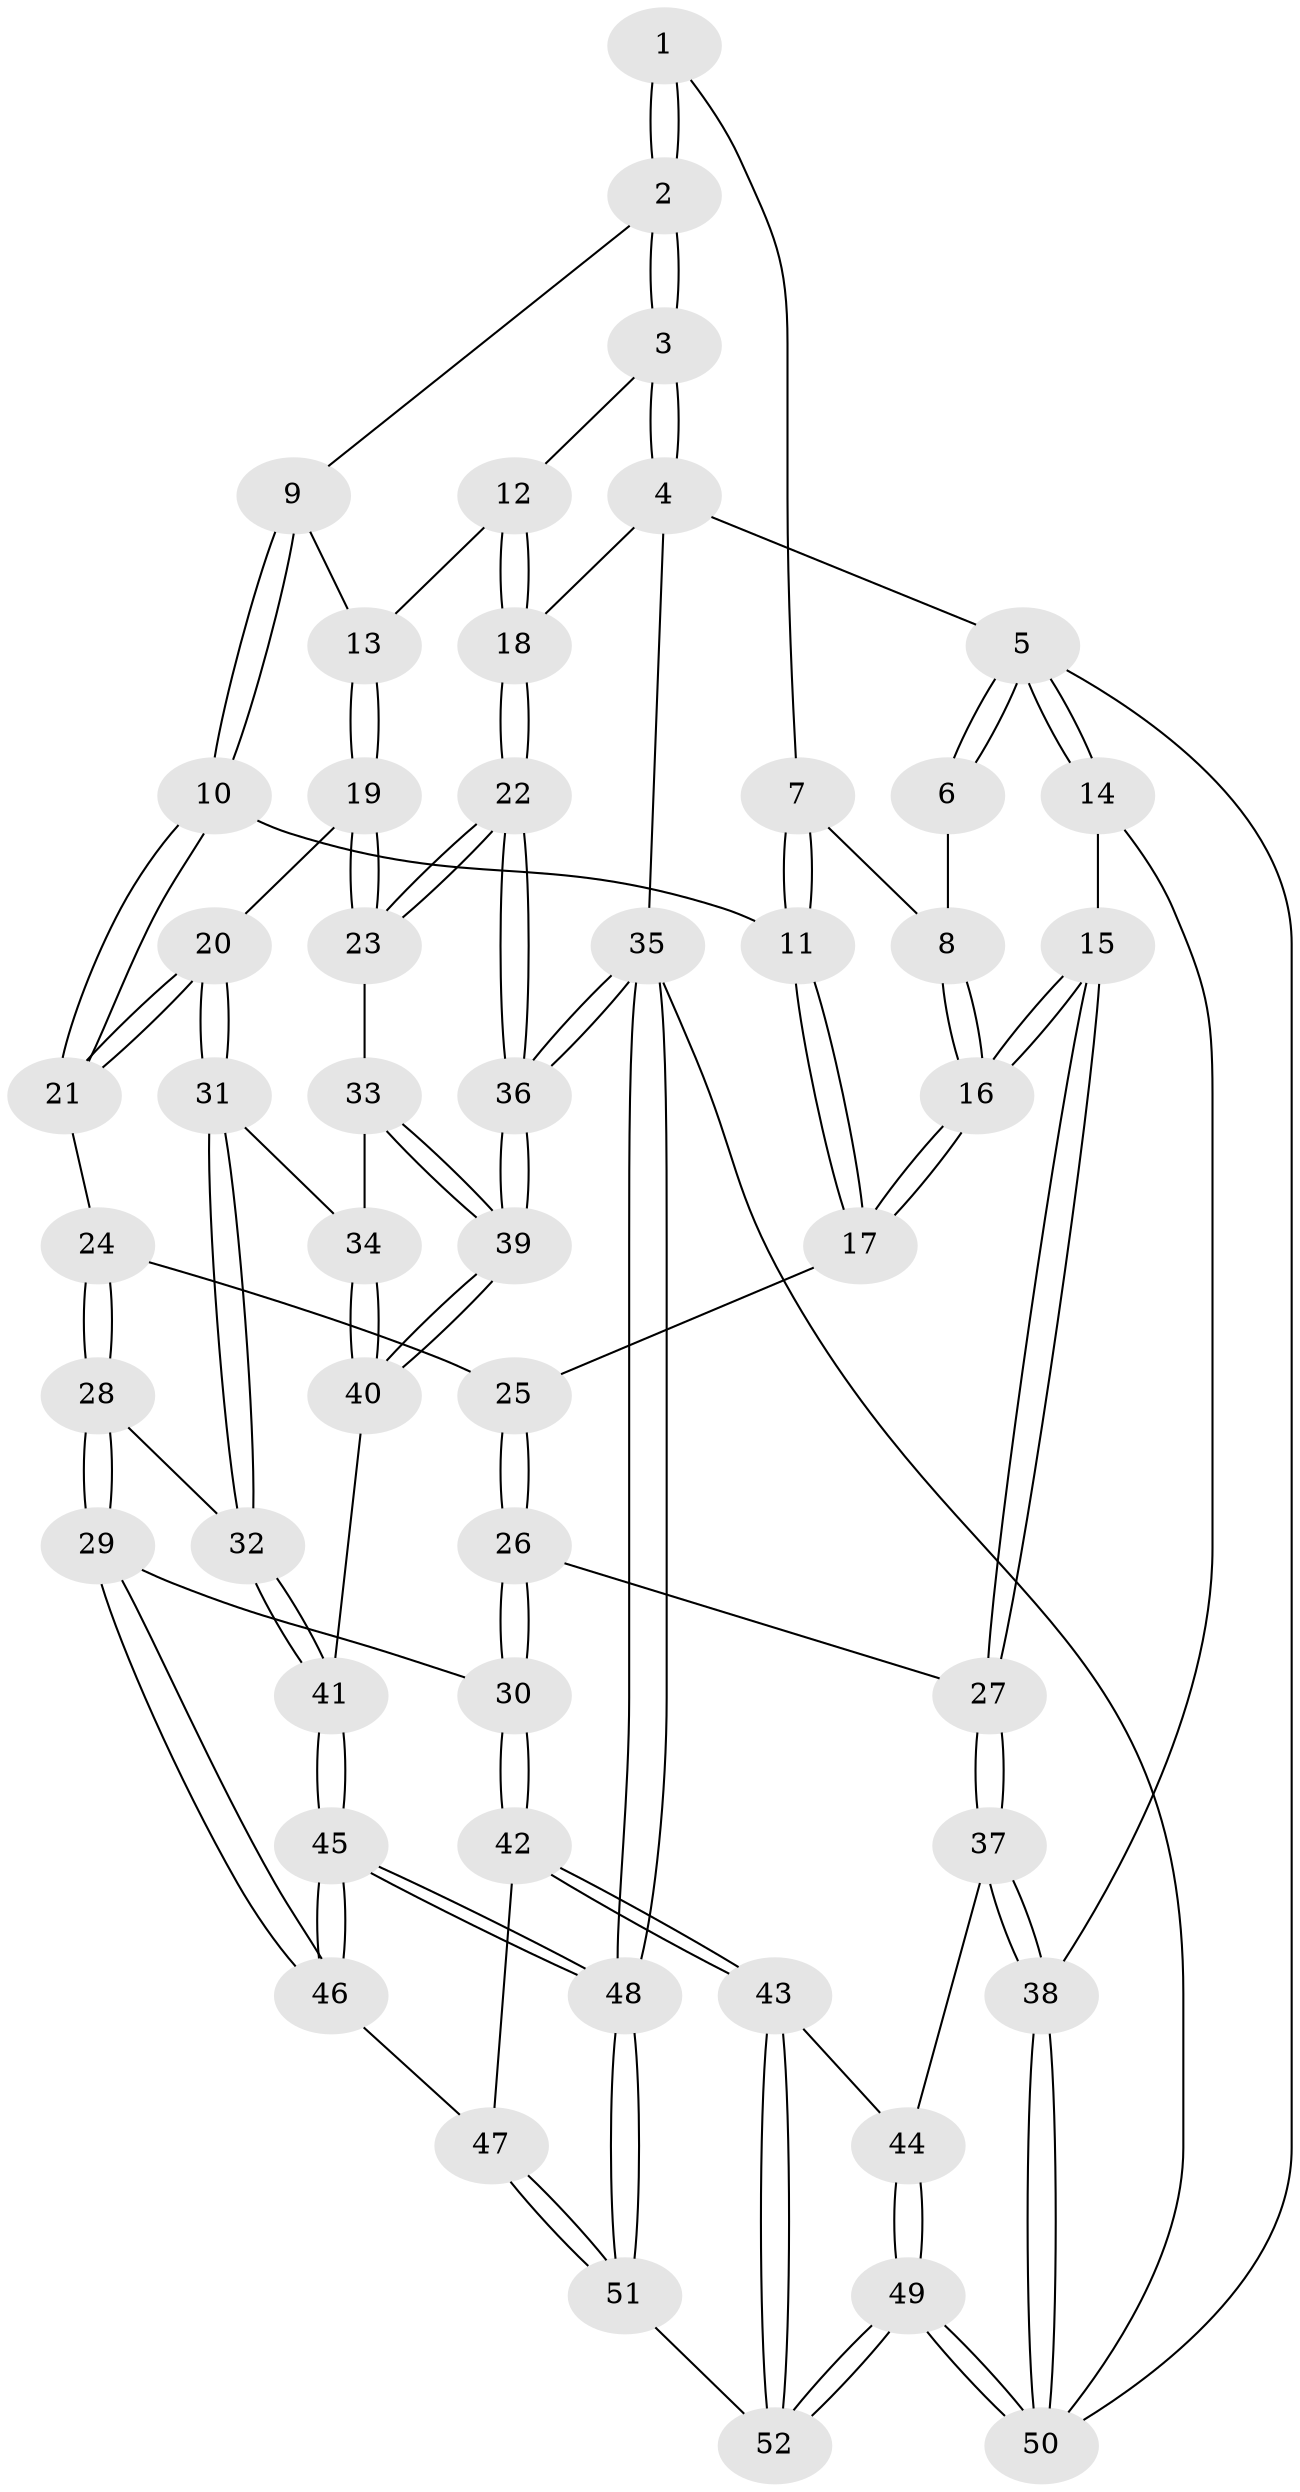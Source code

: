 // coarse degree distribution, {3: 0.0967741935483871, 5: 0.22580645161290322, 4: 0.5806451612903226, 6: 0.0967741935483871}
// Generated by graph-tools (version 1.1) at 2025/52/02/27/25 19:52:44]
// undirected, 52 vertices, 127 edges
graph export_dot {
graph [start="1"]
  node [color=gray90,style=filled];
  1 [pos="+0.3877889003174624+0"];
  2 [pos="+0.6333565582234786+0"];
  3 [pos="+1+0"];
  4 [pos="+1+0"];
  5 [pos="+0+0"];
  6 [pos="+0.2607948542610278+0"];
  7 [pos="+0.2917140905182966+0.14720534698592563"];
  8 [pos="+0.08393044066187+0.2296563750269997"];
  9 [pos="+0.631943527326379+0"];
  10 [pos="+0.5682998258433686+0.2609606804727727"];
  11 [pos="+0.33251531772143633+0.29942522947538724"];
  12 [pos="+0.8641222408618977+0.32865115540731377"];
  13 [pos="+0.8548056335156187+0.33399015502234697"];
  14 [pos="+0+0.3372747708466228"];
  15 [pos="+0+0.3503867755372272"];
  16 [pos="+0+0.3401400001692655"];
  17 [pos="+0.28251440435863534+0.370347326343288"];
  18 [pos="+1+0.34940264232447105"];
  19 [pos="+0.8317691205391723+0.37825105483352534"];
  20 [pos="+0.7226357216602703+0.4659204801059758"];
  21 [pos="+0.6035231610117826+0.4012210663141154"];
  22 [pos="+1+0.4756289163974111"];
  23 [pos="+1+0.5064826576565472"];
  24 [pos="+0.489455214176817+0.49321182417907034"];
  25 [pos="+0.3061284717857885+0.41345644863658776"];
  26 [pos="+0.24517953458726782+0.649280062053036"];
  27 [pos="+0.18463611760375462+0.652182580750755"];
  28 [pos="+0.4360644383715107+0.6859454756901889"];
  29 [pos="+0.4125122499605451+0.6986522285060416"];
  30 [pos="+0.3768267521404867+0.7055947670010073"];
  31 [pos="+0.7381147605719443+0.5077170830059523"];
  32 [pos="+0.5384520833353486+0.7115889137946841"];
  33 [pos="+0.8727644479572856+0.6058998350418078"];
  34 [pos="+0.8023590122141975+0.5926996404832718"];
  35 [pos="+1+1"];
  36 [pos="+1+1"];
  37 [pos="+0.12297409847527245+0.7384168113683082"];
  38 [pos="+0+0.7679103281462394"];
  39 [pos="+1+1"];
  40 [pos="+0.7291730892236169+0.7600121889385171"];
  41 [pos="+0.6447846413145778+0.786625700873474"];
  42 [pos="+0.31124620457704727+0.8903031962222504"];
  43 [pos="+0.2881053365143798+0.9148449243625332"];
  44 [pos="+0.13147696896404135+0.8638542519763381"];
  45 [pos="+0.616484940654146+0.9338322707702638"];
  46 [pos="+0.4949253932963292+0.9166841341561345"];
  47 [pos="+0.4568233133003169+0.9452473914941487"];
  48 [pos="+0.7661038434022697+1"];
  49 [pos="+0+1"];
  50 [pos="+0+1"];
  51 [pos="+0.39232113835814825+1"];
  52 [pos="+0.2738566444352973+1"];
  1 -- 2;
  1 -- 2;
  1 -- 7;
  2 -- 3;
  2 -- 3;
  2 -- 9;
  3 -- 4;
  3 -- 4;
  3 -- 12;
  4 -- 5;
  4 -- 18;
  4 -- 35;
  5 -- 6;
  5 -- 6;
  5 -- 14;
  5 -- 14;
  5 -- 50;
  6 -- 8;
  7 -- 8;
  7 -- 11;
  7 -- 11;
  8 -- 16;
  8 -- 16;
  9 -- 10;
  9 -- 10;
  9 -- 13;
  10 -- 11;
  10 -- 21;
  10 -- 21;
  11 -- 17;
  11 -- 17;
  12 -- 13;
  12 -- 18;
  12 -- 18;
  13 -- 19;
  13 -- 19;
  14 -- 15;
  14 -- 38;
  15 -- 16;
  15 -- 16;
  15 -- 27;
  15 -- 27;
  16 -- 17;
  16 -- 17;
  17 -- 25;
  18 -- 22;
  18 -- 22;
  19 -- 20;
  19 -- 23;
  19 -- 23;
  20 -- 21;
  20 -- 21;
  20 -- 31;
  20 -- 31;
  21 -- 24;
  22 -- 23;
  22 -- 23;
  22 -- 36;
  22 -- 36;
  23 -- 33;
  24 -- 25;
  24 -- 28;
  24 -- 28;
  25 -- 26;
  25 -- 26;
  26 -- 27;
  26 -- 30;
  26 -- 30;
  27 -- 37;
  27 -- 37;
  28 -- 29;
  28 -- 29;
  28 -- 32;
  29 -- 30;
  29 -- 46;
  29 -- 46;
  30 -- 42;
  30 -- 42;
  31 -- 32;
  31 -- 32;
  31 -- 34;
  32 -- 41;
  32 -- 41;
  33 -- 34;
  33 -- 39;
  33 -- 39;
  34 -- 40;
  34 -- 40;
  35 -- 36;
  35 -- 36;
  35 -- 48;
  35 -- 48;
  35 -- 50;
  36 -- 39;
  36 -- 39;
  37 -- 38;
  37 -- 38;
  37 -- 44;
  38 -- 50;
  38 -- 50;
  39 -- 40;
  39 -- 40;
  40 -- 41;
  41 -- 45;
  41 -- 45;
  42 -- 43;
  42 -- 43;
  42 -- 47;
  43 -- 44;
  43 -- 52;
  43 -- 52;
  44 -- 49;
  44 -- 49;
  45 -- 46;
  45 -- 46;
  45 -- 48;
  45 -- 48;
  46 -- 47;
  47 -- 51;
  47 -- 51;
  48 -- 51;
  48 -- 51;
  49 -- 50;
  49 -- 50;
  49 -- 52;
  49 -- 52;
  51 -- 52;
}
